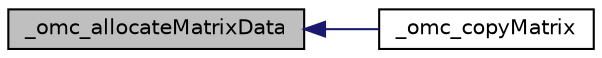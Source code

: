 digraph "_omc_allocateMatrixData"
{
  edge [fontname="Helvetica",fontsize="10",labelfontname="Helvetica",labelfontsize="10"];
  node [fontname="Helvetica",fontsize="10",shape=record];
  rankdir="LR";
  Node7 [label="_omc_allocateMatrixData",height=0.2,width=0.4,color="black", fillcolor="grey75", style="filled", fontcolor="black"];
  Node7 -> Node8 [dir="back",color="midnightblue",fontsize="10",style="solid",fontname="Helvetica"];
  Node8 [label="_omc_copyMatrix",height=0.2,width=0.4,color="black", fillcolor="white", style="filled",URL="$d1/de7/omc__math_8h.html#abff5d40db7273ea6e51e64181b75374c"];
}
